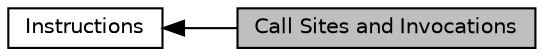 digraph "Call Sites and Invocations"
{
 // LATEX_PDF_SIZE
  bgcolor="transparent";
  edge [fontname="Helvetica",fontsize="10",labelfontname="Helvetica",labelfontsize="10"];
  node [fontname="Helvetica",fontsize="10",shape="box"];
  rankdir=LR;
  Node2 [label="Instructions",height=0.2,width=0.4,color="black",URL="$group__LLVMCCoreValueInstruction.html",tooltip="Functions in this group relate to the inspection and manipulation of individual instructions."];
  Node1 [label="Call Sites and Invocations",height=0.2,width=0.4,color="black", fillcolor="grey75", style="filled", fontcolor="black",tooltip="Functions in this group apply to instructions that refer to call sites and invocations."];
  Node2->Node1 [shape=plaintext, dir="back", style="solid"];
}
